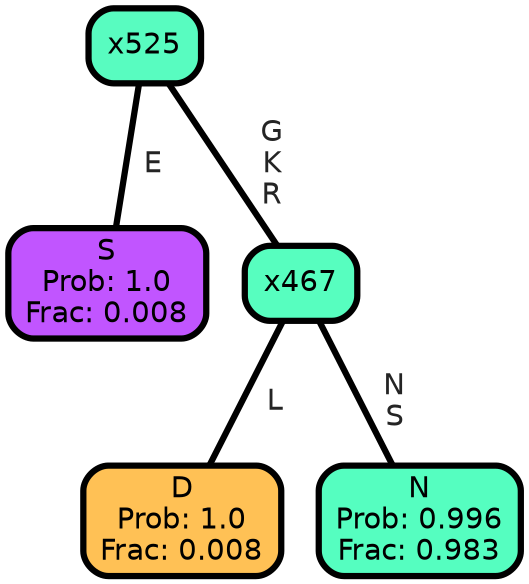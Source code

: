 graph Tree {
node [shape=box, style="filled, rounded",color="black",penwidth="3",fontcolor="black",                 fontname=helvetica] ;
graph [ranksep="0 equally", splines=straight,                 bgcolor=transparent, dpi=200] ;
edge [fontname=helvetica, fontweight=bold,fontcolor=grey14,color=black] ;
0 [label="S
Prob: 1.0
Frac: 0.008", fillcolor="#c155ff"] ;
1 [label="x525", fillcolor="#58fcc0"] ;
2 [label="D
Prob: 1.0
Frac: 0.008", fillcolor="#ffc155"] ;
3 [label="x467", fillcolor="#57febf"] ;
4 [label="N
Prob: 0.996
Frac: 0.983", fillcolor="#55fec0"] ;
1 -- 0 [label=" E",penwidth=3] ;
1 -- 3 [label=" G\n K\n R",penwidth=3] ;
3 -- 2 [label=" L",penwidth=3] ;
3 -- 4 [label=" N\n S",penwidth=3] ;
{rank = same;}}